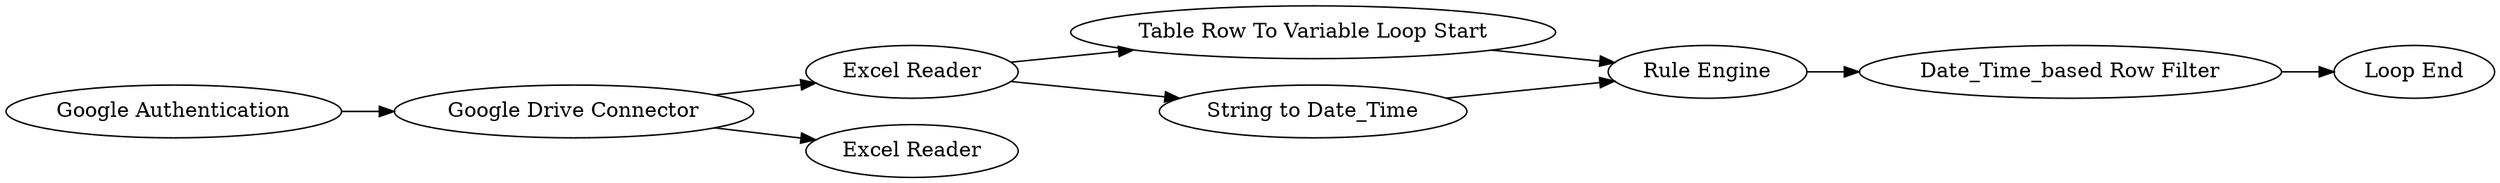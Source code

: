 digraph {
	"-8948883104432554418_4" [label="Rule Engine"]
	"-6798745078477960044_2" [label="Excel Reader"]
	"-6798745078477960044_15" [label="Google Authentication"]
	"-8948883104432554418_9" [label="Table Row To Variable Loop Start"]
	"-8948883104432554418_10" [label="Date_Time_based Row Filter"]
	"-6798745078477960044_13" [label="Google Drive Connector"]
	"-8948883104432554418_8" [label="Loop End"]
	"-6798745078477960044_1" [label="Excel Reader"]
	"-8948883104432554418_5" [label="String to Date_Time"]
	"-8948883104432554418_9" -> "-8948883104432554418_4"
	"-8948883104432554418_10" -> "-8948883104432554418_8"
	"-6798745078477960044_2" -> "-8948883104432554418_5"
	"-6798745078477960044_15" -> "-6798745078477960044_13"
	"-6798745078477960044_13" -> "-6798745078477960044_1"
	"-6798745078477960044_2" -> "-8948883104432554418_9"
	"-8948883104432554418_4" -> "-8948883104432554418_10"
	"-8948883104432554418_5" -> "-8948883104432554418_4"
	"-6798745078477960044_13" -> "-6798745078477960044_2"
	rankdir=LR
}
